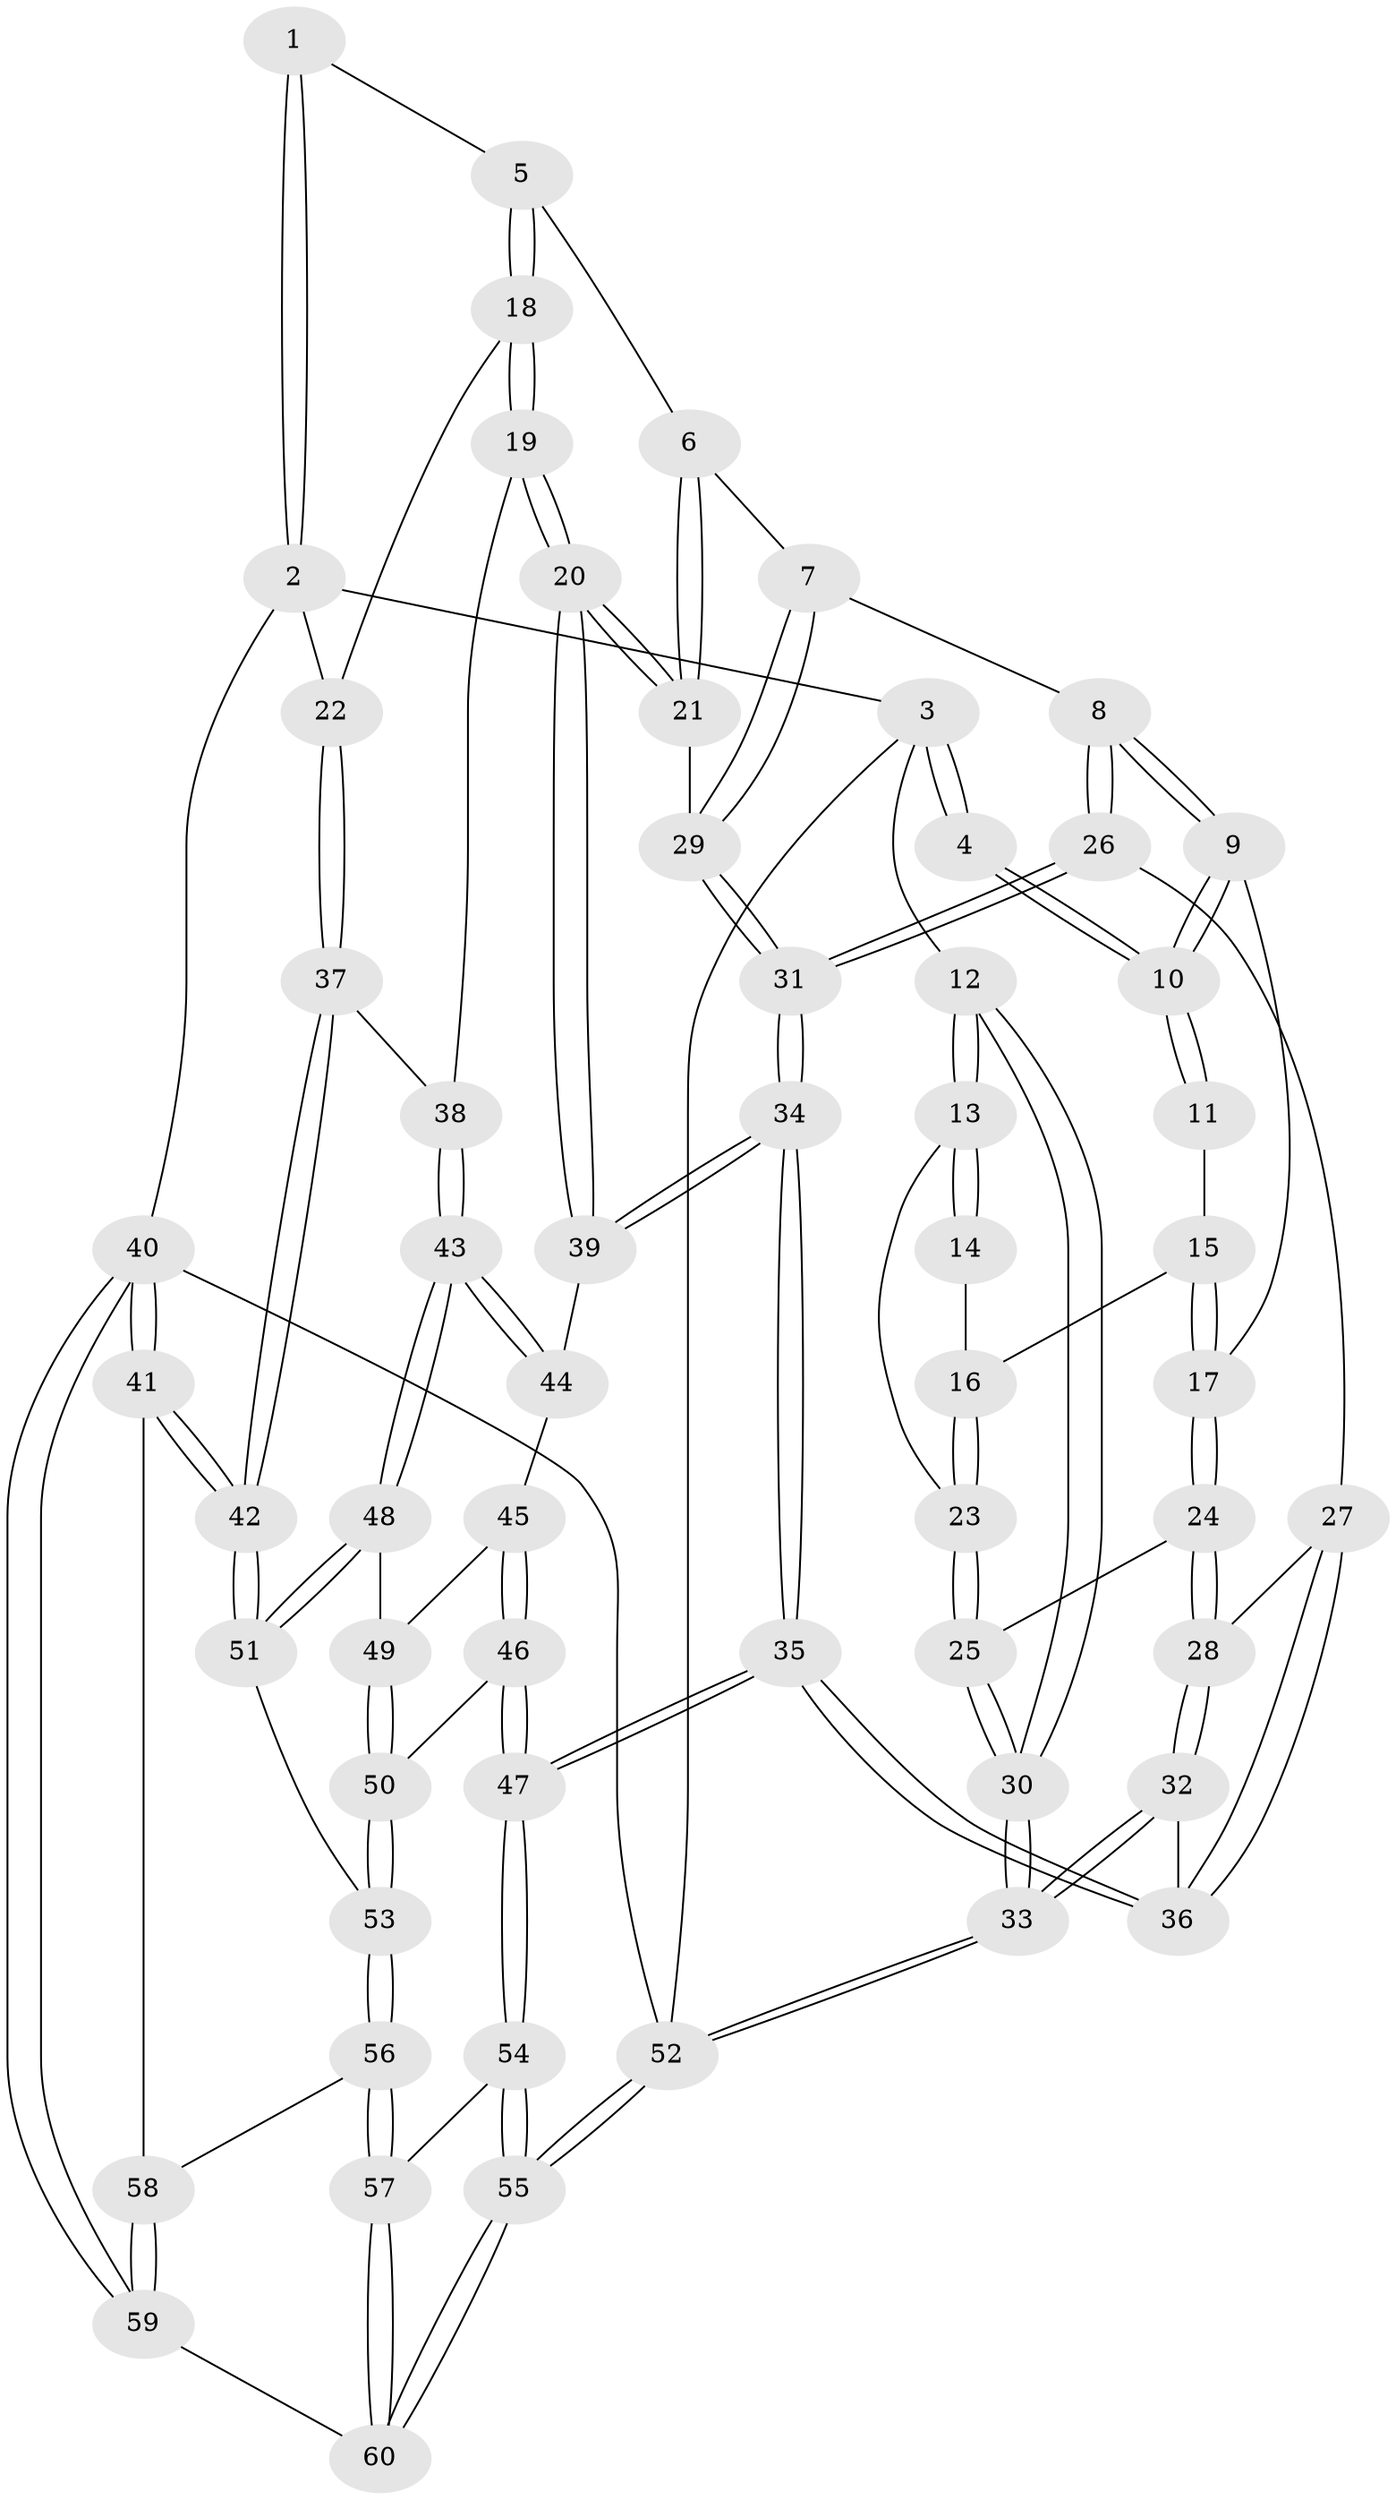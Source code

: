 // Generated by graph-tools (version 1.1) at 2025/51/03/09/25 03:51:06]
// undirected, 60 vertices, 147 edges
graph export_dot {
graph [start="1"]
  node [color=gray90,style=filled];
  1 [pos="+0.7534390318783277+0"];
  2 [pos="+1+0"];
  3 [pos="+0+0"];
  4 [pos="+0.41297828334902803+0"];
  5 [pos="+0.7697853014656204+0.07678939858016227"];
  6 [pos="+0.6873264254906214+0.1281255115411609"];
  7 [pos="+0.5328878165554178+0.17480042736180734"];
  8 [pos="+0.4490637159713332+0.13524561354577455"];
  9 [pos="+0.39657064443591805+0.008732497841085077"];
  10 [pos="+0.390080254515272+0"];
  11 [pos="+0.16972841884892978+0.08518433153367778"];
  12 [pos="+0+0"];
  13 [pos="+0+0"];
  14 [pos="+0+0"];
  15 [pos="+0.15363232614321629+0.12003548232191986"];
  16 [pos="+0.08922633289129143+0.16949099943881898"];
  17 [pos="+0.20275958127751345+0.23175496236925558"];
  18 [pos="+0.8449859797928295+0.17512263004205272"];
  19 [pos="+0.8190278013665608+0.31451648706272295"];
  20 [pos="+0.7370688419644753+0.3508614611210947"];
  21 [pos="+0.7084850939186991+0.3348951498324149"];
  22 [pos="+1+0.046123543860714385"];
  23 [pos="+0.06981422751356202+0.23107941711014324"];
  24 [pos="+0.1979698056110793+0.24887035860553589"];
  25 [pos="+0.0687744772242181+0.24187133063298163"];
  26 [pos="+0.42591013360116603+0.19209840885755183"];
  27 [pos="+0.36887974572275206+0.2584928547122499"];
  28 [pos="+0.2394285254650062+0.3109560918352297"];
  29 [pos="+0.6248076914644956+0.3039602065792172"];
  30 [pos="+0+0.44921240093605835"];
  31 [pos="+0.4954698171541022+0.4210108138788035"];
  32 [pos="+0.17959851676777971+0.5487358566250832"];
  33 [pos="+0+0.6130575556748248"];
  34 [pos="+0.45353541927272917+0.5393121078436348"];
  35 [pos="+0.4032718204238305+0.5908416495191744"];
  36 [pos="+0.38759020129783467+0.5847402414374683"];
  37 [pos="+1+0.34589120072204216"];
  38 [pos="+0.920682763057186+0.3713917120440886"];
  39 [pos="+0.7103787669067906+0.46215493205863795"];
  40 [pos="+1+1"];
  41 [pos="+1+0.9070611315286543"];
  42 [pos="+1+0.690458729742776"];
  43 [pos="+0.8929259351270734+0.5530139000335008"];
  44 [pos="+0.7364622017407401+0.511070089268741"];
  45 [pos="+0.7280998381105976+0.5517679502815513"];
  46 [pos="+0.6961705211394322+0.6518891780780464"];
  47 [pos="+0.43056993534500504+0.6405891795713186"];
  48 [pos="+0.9121235232577157+0.5843244392451187"];
  49 [pos="+0.7971644773885486+0.6086237462604132"];
  50 [pos="+0.7493442148987999+0.716695501886293"];
  51 [pos="+0.9399621942601109+0.6216020684796866"];
  52 [pos="+0+1"];
  53 [pos="+0.7786664693979748+0.7585823101249026"];
  54 [pos="+0.4491213785682617+0.7847808907041917"];
  55 [pos="+0+1"];
  56 [pos="+0.7706819329343039+0.8473044871302982"];
  57 [pos="+0.6646555925133424+0.9593337595701901"];
  58 [pos="+0.8912416416172734+0.8633333078140151"];
  59 [pos="+0.9192612131645689+1"];
  60 [pos="+0.6679864191578861+1"];
  1 -- 2;
  1 -- 2;
  1 -- 5;
  2 -- 3;
  2 -- 22;
  2 -- 40;
  3 -- 4;
  3 -- 4;
  3 -- 12;
  3 -- 52;
  4 -- 10;
  4 -- 10;
  5 -- 6;
  5 -- 18;
  5 -- 18;
  6 -- 7;
  6 -- 21;
  6 -- 21;
  7 -- 8;
  7 -- 29;
  7 -- 29;
  8 -- 9;
  8 -- 9;
  8 -- 26;
  8 -- 26;
  9 -- 10;
  9 -- 10;
  9 -- 17;
  10 -- 11;
  10 -- 11;
  11 -- 15;
  12 -- 13;
  12 -- 13;
  12 -- 30;
  12 -- 30;
  13 -- 14;
  13 -- 14;
  13 -- 23;
  14 -- 16;
  15 -- 16;
  15 -- 17;
  15 -- 17;
  16 -- 23;
  16 -- 23;
  17 -- 24;
  17 -- 24;
  18 -- 19;
  18 -- 19;
  18 -- 22;
  19 -- 20;
  19 -- 20;
  19 -- 38;
  20 -- 21;
  20 -- 21;
  20 -- 39;
  20 -- 39;
  21 -- 29;
  22 -- 37;
  22 -- 37;
  23 -- 25;
  23 -- 25;
  24 -- 25;
  24 -- 28;
  24 -- 28;
  25 -- 30;
  25 -- 30;
  26 -- 27;
  26 -- 31;
  26 -- 31;
  27 -- 28;
  27 -- 36;
  27 -- 36;
  28 -- 32;
  28 -- 32;
  29 -- 31;
  29 -- 31;
  30 -- 33;
  30 -- 33;
  31 -- 34;
  31 -- 34;
  32 -- 33;
  32 -- 33;
  32 -- 36;
  33 -- 52;
  33 -- 52;
  34 -- 35;
  34 -- 35;
  34 -- 39;
  34 -- 39;
  35 -- 36;
  35 -- 36;
  35 -- 47;
  35 -- 47;
  37 -- 38;
  37 -- 42;
  37 -- 42;
  38 -- 43;
  38 -- 43;
  39 -- 44;
  40 -- 41;
  40 -- 41;
  40 -- 59;
  40 -- 59;
  40 -- 52;
  41 -- 42;
  41 -- 42;
  41 -- 58;
  42 -- 51;
  42 -- 51;
  43 -- 44;
  43 -- 44;
  43 -- 48;
  43 -- 48;
  44 -- 45;
  45 -- 46;
  45 -- 46;
  45 -- 49;
  46 -- 47;
  46 -- 47;
  46 -- 50;
  47 -- 54;
  47 -- 54;
  48 -- 49;
  48 -- 51;
  48 -- 51;
  49 -- 50;
  49 -- 50;
  50 -- 53;
  50 -- 53;
  51 -- 53;
  52 -- 55;
  52 -- 55;
  53 -- 56;
  53 -- 56;
  54 -- 55;
  54 -- 55;
  54 -- 57;
  55 -- 60;
  55 -- 60;
  56 -- 57;
  56 -- 57;
  56 -- 58;
  57 -- 60;
  57 -- 60;
  58 -- 59;
  58 -- 59;
  59 -- 60;
}
